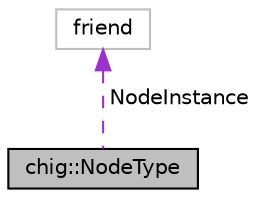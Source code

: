 digraph "chig::NodeType"
{
 // INTERACTIVE_SVG=YES
  edge [fontname="Helvetica",fontsize="10",labelfontname="Helvetica",labelfontsize="10"];
  node [fontname="Helvetica",fontsize="10",shape=record];
  Node13 [label="chig::NodeType",height=0.2,width=0.4,color="black", fillcolor="grey75", style="filled", fontcolor="black"];
  Node14 -> Node13 [dir="back",color="darkorchid3",fontsize="10",style="dashed",label=" NodeInstance" ,fontname="Helvetica"];
  Node14 [label="friend",height=0.2,width=0.4,color="grey75", fillcolor="white", style="filled"];
}
